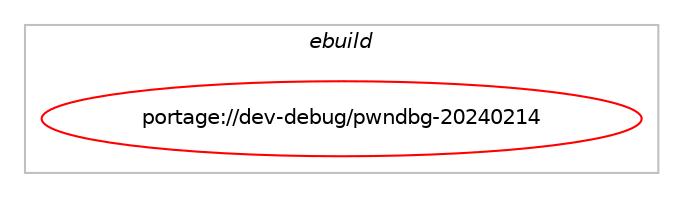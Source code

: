 digraph prolog {

# *************
# Graph options
# *************

newrank=true;
concentrate=true;
compound=true;
graph [rankdir=LR,fontname=Helvetica,fontsize=10,ranksep=1.5];#, ranksep=2.5, nodesep=0.2];
edge  [arrowhead=vee];
node  [fontname=Helvetica,fontsize=10];

# **********
# The ebuild
# **********

subgraph cluster_leftcol {
color=gray;
label=<<i>ebuild</i>>;
id [label="portage://dev-debug/pwndbg-20240214", color=red, width=4, href="../dev-debug/pwndbg-20240214.svg"];
}

# ****************
# The dependencies
# ****************

subgraph cluster_midcol {
color=gray;
label=<<i>dependencies</i>>;
subgraph cluster_compile {
fillcolor="#eeeeee";
style=filled;
label=<<i>compile</i>>;
}
subgraph cluster_compileandrun {
fillcolor="#eeeeee";
style=filled;
label=<<i>compile and run</i>>;
}
subgraph cluster_run {
fillcolor="#eeeeee";
style=filled;
label=<<i>run</i>>;
# *** BEGIN UNKNOWN DEPENDENCY TYPE (TODO) ***
# id -> equal(use_conditional_group(positive,python_single_target_python3_10,portage://dev-debug/pwndbg-20240214,[package_dependency(portage://dev-debug/pwndbg-20240214,run,no,dev-lang,python,none,[,,],[slot(3.10)],[])]))
# *** END UNKNOWN DEPENDENCY TYPE (TODO) ***

# *** BEGIN UNKNOWN DEPENDENCY TYPE (TODO) ***
# id -> equal(use_conditional_group(positive,python_single_target_python3_10,portage://dev-debug/pwndbg-20240214,[package_dependency(portage://dev-debug/pwndbg-20240214,run,no,dev-libs,capstone,greaterequal,[5.0,,_rc4,5.0_rc4],[],[use(enable(python),none),use(enable(python_targets_python3_10),negative)]),package_dependency(portage://dev-debug/pwndbg-20240214,run,no,dev-python,psutil,greaterequal,[5.9.5,,,5.9.5],[],[use(enable(python_targets_python3_10),negative)]),package_dependency(portage://dev-debug/pwndbg-20240214,run,no,dev-python,pycparser,greaterequal,[2.21,,,2.21],[],[use(enable(python_targets_python3_10),negative)]),package_dependency(portage://dev-debug/pwndbg-20240214,run,no,dev-python,pyelftools,greaterequal,[0.29,,,0.29],[],[use(enable(python_targets_python3_10),negative)]),package_dependency(portage://dev-debug/pwndbg-20240214,run,no,dev-python,pygments,greaterequal,[2.15.1,,,2.15.1],[],[use(enable(python_targets_python3_10),negative)]),package_dependency(portage://dev-debug/pwndbg-20240214,run,no,dev-python,tabulate,greaterequal,[0.9.0,,,0.9.0],[],[use(enable(python_targets_python3_10),negative)]),package_dependency(portage://dev-debug/pwndbg-20240214,run,no,dev-python,typing-extensions,greaterequal,[4.6.1,,,4.6.1],[],[use(enable(python_targets_python3_10),negative)]),package_dependency(portage://dev-debug/pwndbg-20240214,run,no,dev-util,pwntools,greaterequal,[4.11.0,,,4.11.0],[],[use(enable(python_targets_python3_10),negative)]),package_dependency(portage://dev-debug/pwndbg-20240214,run,no,dev-util,ROPgadget,greaterequal,[7.2,,,7.2],[],[use(enable(python_targets_python3_10),negative)]),package_dependency(portage://dev-debug/pwndbg-20240214,run,no,dev-util,unicorn,greaterequal,[2.0.1,,,2.0.1],[],[use(enable(python),none),use(enable(python_targets_python3_10),negative)])]))
# *** END UNKNOWN DEPENDENCY TYPE (TODO) ***

# *** BEGIN UNKNOWN DEPENDENCY TYPE (TODO) ***
# id -> equal(use_conditional_group(positive,python_single_target_python3_11,portage://dev-debug/pwndbg-20240214,[package_dependency(portage://dev-debug/pwndbg-20240214,run,no,dev-lang,python,none,[,,],[slot(3.11)],[])]))
# *** END UNKNOWN DEPENDENCY TYPE (TODO) ***

# *** BEGIN UNKNOWN DEPENDENCY TYPE (TODO) ***
# id -> equal(use_conditional_group(positive,python_single_target_python3_11,portage://dev-debug/pwndbg-20240214,[package_dependency(portage://dev-debug/pwndbg-20240214,run,no,dev-libs,capstone,greaterequal,[5.0,,_rc4,5.0_rc4],[],[use(enable(python),none),use(enable(python_targets_python3_11),negative)]),package_dependency(portage://dev-debug/pwndbg-20240214,run,no,dev-python,psutil,greaterequal,[5.9.5,,,5.9.5],[],[use(enable(python_targets_python3_11),negative)]),package_dependency(portage://dev-debug/pwndbg-20240214,run,no,dev-python,pycparser,greaterequal,[2.21,,,2.21],[],[use(enable(python_targets_python3_11),negative)]),package_dependency(portage://dev-debug/pwndbg-20240214,run,no,dev-python,pyelftools,greaterequal,[0.29,,,0.29],[],[use(enable(python_targets_python3_11),negative)]),package_dependency(portage://dev-debug/pwndbg-20240214,run,no,dev-python,pygments,greaterequal,[2.15.1,,,2.15.1],[],[use(enable(python_targets_python3_11),negative)]),package_dependency(portage://dev-debug/pwndbg-20240214,run,no,dev-python,tabulate,greaterequal,[0.9.0,,,0.9.0],[],[use(enable(python_targets_python3_11),negative)]),package_dependency(portage://dev-debug/pwndbg-20240214,run,no,dev-python,typing-extensions,greaterequal,[4.6.1,,,4.6.1],[],[use(enable(python_targets_python3_11),negative)]),package_dependency(portage://dev-debug/pwndbg-20240214,run,no,dev-util,pwntools,greaterequal,[4.11.0,,,4.11.0],[],[use(enable(python_targets_python3_11),negative)]),package_dependency(portage://dev-debug/pwndbg-20240214,run,no,dev-util,ROPgadget,greaterequal,[7.2,,,7.2],[],[use(enable(python_targets_python3_11),negative)]),package_dependency(portage://dev-debug/pwndbg-20240214,run,no,dev-util,unicorn,greaterequal,[2.0.1,,,2.0.1],[],[use(enable(python),none),use(enable(python_targets_python3_11),negative)])]))
# *** END UNKNOWN DEPENDENCY TYPE (TODO) ***

# *** BEGIN UNKNOWN DEPENDENCY TYPE (TODO) ***
# id -> equal(use_conditional_group(positive,python_single_target_python3_12,portage://dev-debug/pwndbg-20240214,[package_dependency(portage://dev-debug/pwndbg-20240214,run,no,dev-lang,python,none,[,,],[slot(3.12)],[])]))
# *** END UNKNOWN DEPENDENCY TYPE (TODO) ***

# *** BEGIN UNKNOWN DEPENDENCY TYPE (TODO) ***
# id -> equal(use_conditional_group(positive,python_single_target_python3_12,portage://dev-debug/pwndbg-20240214,[package_dependency(portage://dev-debug/pwndbg-20240214,run,no,dev-libs,capstone,greaterequal,[5.0,,_rc4,5.0_rc4],[],[use(enable(python),none),use(enable(python_targets_python3_12),negative)]),package_dependency(portage://dev-debug/pwndbg-20240214,run,no,dev-python,psutil,greaterequal,[5.9.5,,,5.9.5],[],[use(enable(python_targets_python3_12),negative)]),package_dependency(portage://dev-debug/pwndbg-20240214,run,no,dev-python,pycparser,greaterequal,[2.21,,,2.21],[],[use(enable(python_targets_python3_12),negative)]),package_dependency(portage://dev-debug/pwndbg-20240214,run,no,dev-python,pyelftools,greaterequal,[0.29,,,0.29],[],[use(enable(python_targets_python3_12),negative)]),package_dependency(portage://dev-debug/pwndbg-20240214,run,no,dev-python,pygments,greaterequal,[2.15.1,,,2.15.1],[],[use(enable(python_targets_python3_12),negative)]),package_dependency(portage://dev-debug/pwndbg-20240214,run,no,dev-python,tabulate,greaterequal,[0.9.0,,,0.9.0],[],[use(enable(python_targets_python3_12),negative)]),package_dependency(portage://dev-debug/pwndbg-20240214,run,no,dev-python,typing-extensions,greaterequal,[4.6.1,,,4.6.1],[],[use(enable(python_targets_python3_12),negative)]),package_dependency(portage://dev-debug/pwndbg-20240214,run,no,dev-util,pwntools,greaterequal,[4.11.0,,,4.11.0],[],[use(enable(python_targets_python3_12),negative)]),package_dependency(portage://dev-debug/pwndbg-20240214,run,no,dev-util,ROPgadget,greaterequal,[7.2,,,7.2],[],[use(enable(python_targets_python3_12),negative)]),package_dependency(portage://dev-debug/pwndbg-20240214,run,no,dev-util,unicorn,greaterequal,[2.0.1,,,2.0.1],[],[use(enable(python),none),use(enable(python_targets_python3_12),negative)])]))
# *** END UNKNOWN DEPENDENCY TYPE (TODO) ***

# *** BEGIN UNKNOWN DEPENDENCY TYPE (TODO) ***
# id -> equal(package_dependency(portage://dev-debug/pwndbg-20240214,run,no,dev-debug,gdb,none,[,,],[],[use(enable(python),none),use(optenable(python_single_target_python3_10),negative),use(optenable(python_single_target_python3_11),negative),use(optenable(python_single_target_python3_12),negative)]))
# *** END UNKNOWN DEPENDENCY TYPE (TODO) ***

# *** BEGIN UNKNOWN DEPENDENCY TYPE (TODO) ***
# id -> equal(package_dependency(portage://dev-debug/pwndbg-20240214,run,no,dev-python,gdb-pt-dump,tilde,[0.0.0,,_p20231111,0.0.0_p20231111],[],[use(optenable(python_single_target_python3_10),negative),use(optenable(python_single_target_python3_11),negative),use(optenable(python_single_target_python3_12),negative)]))
# *** END UNKNOWN DEPENDENCY TYPE (TODO) ***

}
}

# **************
# The candidates
# **************

subgraph cluster_choices {
rank=same;
color=gray;
label=<<i>candidates</i>>;

}

}
